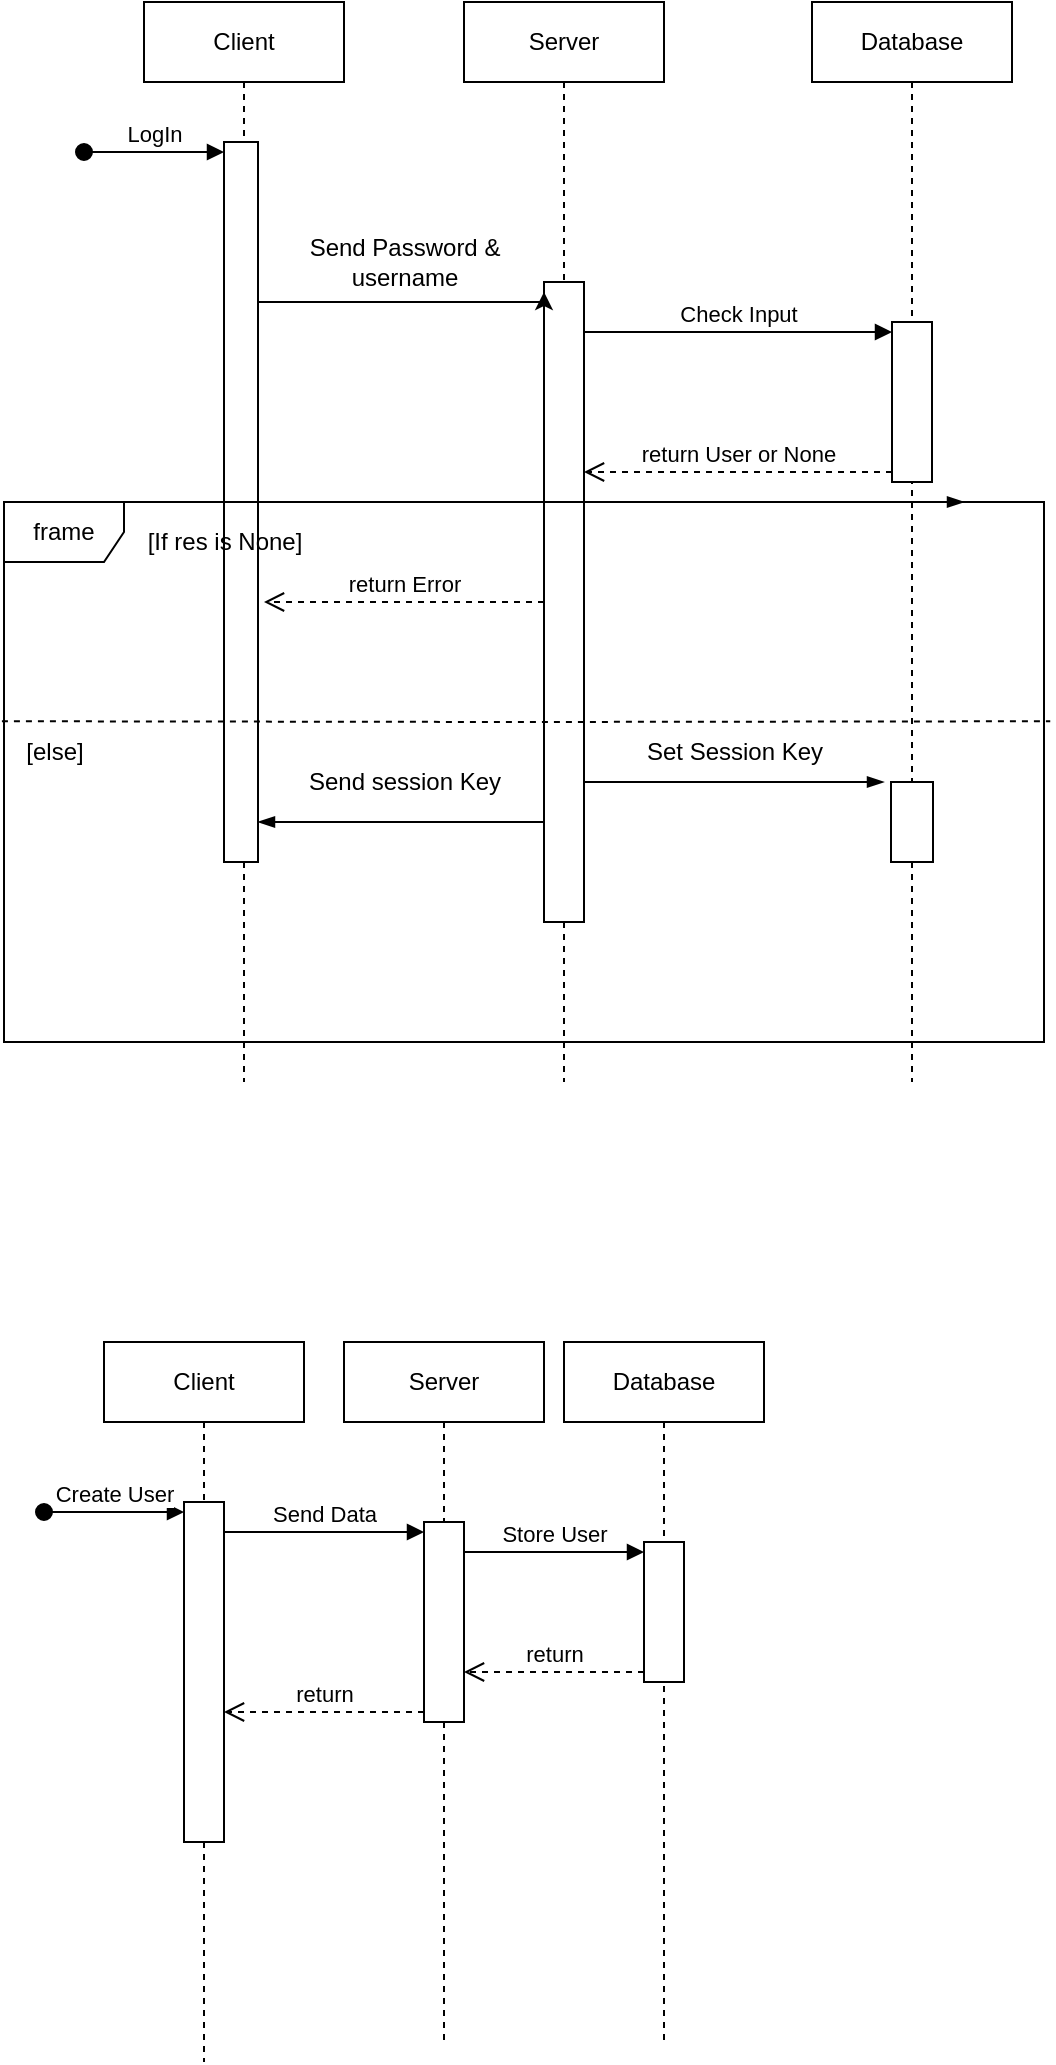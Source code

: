 <mxfile version="24.8.3">
  <diagram name="Seite-1" id="iH3_wTDK2RzRT66gIBCv">
    <mxGraphModel dx="1290" dy="618" grid="1" gridSize="10" guides="1" tooltips="1" connect="1" arrows="1" fold="1" page="1" pageScale="1" pageWidth="827" pageHeight="1169" math="0" shadow="0">
      <root>
        <mxCell id="0" />
        <mxCell id="1" parent="0" />
        <mxCell id="uA-V-xtoLorRQKEx0sOQ-1" value="Client" style="shape=umlLifeline;perimeter=lifelinePerimeter;whiteSpace=wrap;html=1;container=1;dropTarget=0;collapsible=0;recursiveResize=0;outlineConnect=0;portConstraint=eastwest;newEdgeStyle={&quot;edgeStyle&quot;:&quot;elbowEdgeStyle&quot;,&quot;elbow&quot;:&quot;vertical&quot;,&quot;curved&quot;:0,&quot;rounded&quot;:0};" vertex="1" parent="1">
          <mxGeometry x="80" y="180" width="100" height="540" as="geometry" />
        </mxCell>
        <mxCell id="uA-V-xtoLorRQKEx0sOQ-5" value="" style="html=1;points=[[0,0,0,0,5],[0,1,0,0,-5],[1,0,0,0,5],[1,1,0,0,-5]];perimeter=orthogonalPerimeter;outlineConnect=0;targetShapes=umlLifeline;portConstraint=eastwest;newEdgeStyle={&quot;curved&quot;:0,&quot;rounded&quot;:0};" vertex="1" parent="uA-V-xtoLorRQKEx0sOQ-1">
          <mxGeometry x="40" y="70" width="17" height="360" as="geometry" />
        </mxCell>
        <mxCell id="uA-V-xtoLorRQKEx0sOQ-6" value="LogIn" style="html=1;verticalAlign=bottom;startArrow=oval;endArrow=block;startSize=8;curved=0;rounded=0;entryX=0;entryY=0;entryDx=0;entryDy=5;" edge="1" target="uA-V-xtoLorRQKEx0sOQ-5" parent="uA-V-xtoLorRQKEx0sOQ-1">
          <mxGeometry relative="1" as="geometry">
            <mxPoint x="-30" y="75" as="sourcePoint" />
          </mxGeometry>
        </mxCell>
        <mxCell id="uA-V-xtoLorRQKEx0sOQ-2" value="Server" style="shape=umlLifeline;perimeter=lifelinePerimeter;whiteSpace=wrap;html=1;container=1;dropTarget=0;collapsible=0;recursiveResize=0;outlineConnect=0;portConstraint=eastwest;newEdgeStyle={&quot;edgeStyle&quot;:&quot;elbowEdgeStyle&quot;,&quot;elbow&quot;:&quot;vertical&quot;,&quot;curved&quot;:0,&quot;rounded&quot;:0};" vertex="1" parent="1">
          <mxGeometry x="240" y="180" width="100" height="540" as="geometry" />
        </mxCell>
        <mxCell id="uA-V-xtoLorRQKEx0sOQ-7" value="" style="html=1;points=[[0,0,0,0,5],[0,1,0,0,-5],[1,0,0,0,5],[1,1,0,0,-5]];perimeter=orthogonalPerimeter;outlineConnect=0;targetShapes=umlLifeline;portConstraint=eastwest;newEdgeStyle={&quot;curved&quot;:0,&quot;rounded&quot;:0};" vertex="1" parent="uA-V-xtoLorRQKEx0sOQ-2">
          <mxGeometry x="40" y="140" width="20" height="320" as="geometry" />
        </mxCell>
        <mxCell id="uA-V-xtoLorRQKEx0sOQ-9" style="edgeStyle=orthogonalEdgeStyle;rounded=0;orthogonalLoop=1;jettySize=auto;html=1;curved=0;entryX=0;entryY=0;entryDx=0;entryDy=5;entryPerimeter=0;" edge="1" parent="1" source="uA-V-xtoLorRQKEx0sOQ-5" target="uA-V-xtoLorRQKEx0sOQ-7">
          <mxGeometry relative="1" as="geometry">
            <mxPoint x="280" y="325" as="targetPoint" />
            <Array as="points">
              <mxPoint x="280" y="330" />
            </Array>
          </mxGeometry>
        </mxCell>
        <mxCell id="uA-V-xtoLorRQKEx0sOQ-10" value="Send Password &amp;amp;&lt;br&gt;username" style="text;html=1;align=center;verticalAlign=middle;resizable=0;points=[];autosize=1;strokeColor=none;fillColor=none;" vertex="1" parent="1">
          <mxGeometry x="150" y="290" width="120" height="40" as="geometry" />
        </mxCell>
        <mxCell id="uA-V-xtoLorRQKEx0sOQ-12" value="Database" style="shape=umlLifeline;perimeter=lifelinePerimeter;whiteSpace=wrap;html=1;container=1;dropTarget=0;collapsible=0;recursiveResize=0;outlineConnect=0;portConstraint=eastwest;newEdgeStyle={&quot;edgeStyle&quot;:&quot;elbowEdgeStyle&quot;,&quot;elbow&quot;:&quot;vertical&quot;,&quot;curved&quot;:0,&quot;rounded&quot;:0};" vertex="1" parent="1">
          <mxGeometry x="414" y="180" width="100" height="540" as="geometry" />
        </mxCell>
        <mxCell id="uA-V-xtoLorRQKEx0sOQ-14" value="" style="html=1;points=[[0,0,0,0,5],[0,1,0,0,-5],[1,0,0,0,5],[1,1,0,0,-5]];perimeter=orthogonalPerimeter;outlineConnect=0;targetShapes=umlLifeline;portConstraint=eastwest;newEdgeStyle={&quot;curved&quot;:0,&quot;rounded&quot;:0};" vertex="1" parent="uA-V-xtoLorRQKEx0sOQ-12">
          <mxGeometry x="40" y="160" width="20" height="80" as="geometry" />
        </mxCell>
        <mxCell id="uA-V-xtoLorRQKEx0sOQ-15" value="Check Input" style="html=1;verticalAlign=bottom;endArrow=block;curved=0;rounded=0;entryX=0;entryY=0;entryDx=0;entryDy=5;" edge="1" target="uA-V-xtoLorRQKEx0sOQ-14" parent="1" source="uA-V-xtoLorRQKEx0sOQ-7">
          <mxGeometry relative="1" as="geometry">
            <mxPoint x="320" y="345" as="sourcePoint" />
          </mxGeometry>
        </mxCell>
        <mxCell id="uA-V-xtoLorRQKEx0sOQ-16" value="return User or None" style="html=1;verticalAlign=bottom;endArrow=open;dashed=1;endSize=8;curved=0;rounded=0;exitX=0;exitY=1;exitDx=0;exitDy=-5;" edge="1" source="uA-V-xtoLorRQKEx0sOQ-14" parent="1" target="uA-V-xtoLorRQKEx0sOQ-7">
          <mxGeometry relative="1" as="geometry">
            <mxPoint x="320" y="415" as="targetPoint" />
          </mxGeometry>
        </mxCell>
        <mxCell id="uA-V-xtoLorRQKEx0sOQ-17" value="frame" style="shape=umlFrame;whiteSpace=wrap;html=1;pointerEvents=0;" vertex="1" parent="1">
          <mxGeometry x="10" y="430" width="520" height="270" as="geometry" />
        </mxCell>
        <mxCell id="uA-V-xtoLorRQKEx0sOQ-18" value="" style="endArrow=none;dashed=1;html=1;rounded=0;exitX=-0.002;exitY=0.406;exitDx=0;exitDy=0;exitPerimeter=0;entryX=1.006;entryY=0.406;entryDx=0;entryDy=0;entryPerimeter=0;" edge="1" parent="1" source="uA-V-xtoLorRQKEx0sOQ-17" target="uA-V-xtoLorRQKEx0sOQ-17">
          <mxGeometry width="50" height="50" relative="1" as="geometry">
            <mxPoint x="390" y="450" as="sourcePoint" />
            <mxPoint x="440" y="400" as="targetPoint" />
            <Array as="points">
              <mxPoint x="270" y="540" />
            </Array>
          </mxGeometry>
        </mxCell>
        <mxCell id="uA-V-xtoLorRQKEx0sOQ-19" value="" style="edgeStyle=elbowEdgeStyle;fontSize=12;html=1;endArrow=blockThin;endFill=1;rounded=0;" edge="1" parent="1">
          <mxGeometry width="160" relative="1" as="geometry">
            <mxPoint x="330" y="430" as="sourcePoint" />
            <mxPoint x="490" y="430" as="targetPoint" />
          </mxGeometry>
        </mxCell>
        <mxCell id="uA-V-xtoLorRQKEx0sOQ-20" value="return Error" style="html=1;verticalAlign=bottom;endArrow=open;dashed=1;endSize=8;curved=0;rounded=0;" edge="1" parent="1">
          <mxGeometry relative="1" as="geometry">
            <mxPoint x="140" y="480" as="targetPoint" />
            <mxPoint x="280" y="480" as="sourcePoint" />
          </mxGeometry>
        </mxCell>
        <mxCell id="uA-V-xtoLorRQKEx0sOQ-21" value="[If res is None]" style="text;html=1;align=center;verticalAlign=middle;resizable=0;points=[];autosize=1;strokeColor=none;fillColor=none;" vertex="1" parent="1">
          <mxGeometry x="70" y="435" width="100" height="30" as="geometry" />
        </mxCell>
        <mxCell id="uA-V-xtoLorRQKEx0sOQ-22" value="[else]" style="text;html=1;align=center;verticalAlign=middle;resizable=0;points=[];autosize=1;strokeColor=none;fillColor=none;" vertex="1" parent="1">
          <mxGeometry x="10" y="540" width="50" height="30" as="geometry" />
        </mxCell>
        <mxCell id="uA-V-xtoLorRQKEx0sOQ-23" value="" style="html=1;points=[[0,0,0,0,5],[0,1,0,0,-5],[1,0,0,0,5],[1,1,0,0,-5]];perimeter=orthogonalPerimeter;outlineConnect=0;targetShapes=umlLifeline;portConstraint=eastwest;newEdgeStyle={&quot;curved&quot;:0,&quot;rounded&quot;:0};" vertex="1" parent="1">
          <mxGeometry x="453.5" y="570" width="21" height="40" as="geometry" />
        </mxCell>
        <mxCell id="uA-V-xtoLorRQKEx0sOQ-24" value="" style="edgeStyle=elbowEdgeStyle;fontSize=12;html=1;endArrow=blockThin;endFill=1;rounded=0;" edge="1" parent="1">
          <mxGeometry width="160" relative="1" as="geometry">
            <mxPoint x="300" y="570" as="sourcePoint" />
            <mxPoint x="450" y="570" as="targetPoint" />
          </mxGeometry>
        </mxCell>
        <mxCell id="uA-V-xtoLorRQKEx0sOQ-25" value="Set Session Key" style="text;html=1;align=center;verticalAlign=middle;resizable=0;points=[];autosize=1;strokeColor=none;fillColor=none;" vertex="1" parent="1">
          <mxGeometry x="320" y="540" width="110" height="30" as="geometry" />
        </mxCell>
        <mxCell id="uA-V-xtoLorRQKEx0sOQ-26" value="" style="edgeStyle=elbowEdgeStyle;fontSize=12;html=1;endArrow=blockThin;endFill=1;rounded=0;" edge="1" parent="1" target="uA-V-xtoLorRQKEx0sOQ-5">
          <mxGeometry width="160" relative="1" as="geometry">
            <mxPoint x="280" y="590" as="sourcePoint" />
            <mxPoint x="280" y="589.5" as="targetPoint" />
            <Array as="points">
              <mxPoint x="280" y="590" />
            </Array>
          </mxGeometry>
        </mxCell>
        <mxCell id="uA-V-xtoLorRQKEx0sOQ-27" value="Send session Key" style="text;html=1;align=center;verticalAlign=middle;resizable=0;points=[];autosize=1;strokeColor=none;fillColor=none;" vertex="1" parent="1">
          <mxGeometry x="150" y="555" width="120" height="30" as="geometry" />
        </mxCell>
        <mxCell id="uA-V-xtoLorRQKEx0sOQ-31" value="Client" style="shape=umlLifeline;perimeter=lifelinePerimeter;whiteSpace=wrap;html=1;container=1;dropTarget=0;collapsible=0;recursiveResize=0;outlineConnect=0;portConstraint=eastwest;newEdgeStyle={&quot;edgeStyle&quot;:&quot;elbowEdgeStyle&quot;,&quot;elbow&quot;:&quot;vertical&quot;,&quot;curved&quot;:0,&quot;rounded&quot;:0};" vertex="1" parent="1">
          <mxGeometry x="60" y="850" width="100" height="360" as="geometry" />
        </mxCell>
        <mxCell id="uA-V-xtoLorRQKEx0sOQ-33" value="" style="html=1;points=[[0,0,0,0,5],[0,1,0,0,-5],[1,0,0,0,5],[1,1,0,0,-5]];perimeter=orthogonalPerimeter;outlineConnect=0;targetShapes=umlLifeline;portConstraint=eastwest;newEdgeStyle={&quot;curved&quot;:0,&quot;rounded&quot;:0};" vertex="1" parent="uA-V-xtoLorRQKEx0sOQ-31">
          <mxGeometry x="40" y="80" width="20" height="170" as="geometry" />
        </mxCell>
        <mxCell id="uA-V-xtoLorRQKEx0sOQ-34" value="Create User" style="html=1;verticalAlign=bottom;startArrow=oval;endArrow=block;startSize=8;curved=0;rounded=0;entryX=0;entryY=0;entryDx=0;entryDy=5;" edge="1" target="uA-V-xtoLorRQKEx0sOQ-33" parent="uA-V-xtoLorRQKEx0sOQ-31">
          <mxGeometry relative="1" as="geometry">
            <mxPoint x="-30" y="85" as="sourcePoint" />
          </mxGeometry>
        </mxCell>
        <mxCell id="uA-V-xtoLorRQKEx0sOQ-32" value="Server" style="shape=umlLifeline;perimeter=lifelinePerimeter;whiteSpace=wrap;html=1;container=1;dropTarget=0;collapsible=0;recursiveResize=0;outlineConnect=0;portConstraint=eastwest;newEdgeStyle={&quot;edgeStyle&quot;:&quot;elbowEdgeStyle&quot;,&quot;elbow&quot;:&quot;vertical&quot;,&quot;curved&quot;:0,&quot;rounded&quot;:0};" vertex="1" parent="1">
          <mxGeometry x="180" y="850" width="100" height="350" as="geometry" />
        </mxCell>
        <mxCell id="uA-V-xtoLorRQKEx0sOQ-36" value="" style="html=1;points=[[0,0,0,0,5],[0,1,0,0,-5],[1,0,0,0,5],[1,1,0,0,-5]];perimeter=orthogonalPerimeter;outlineConnect=0;targetShapes=umlLifeline;portConstraint=eastwest;newEdgeStyle={&quot;curved&quot;:0,&quot;rounded&quot;:0};" vertex="1" parent="uA-V-xtoLorRQKEx0sOQ-32">
          <mxGeometry x="40" y="90" width="20" height="100" as="geometry" />
        </mxCell>
        <mxCell id="uA-V-xtoLorRQKEx0sOQ-35" value="Database" style="shape=umlLifeline;perimeter=lifelinePerimeter;whiteSpace=wrap;html=1;container=1;dropTarget=0;collapsible=0;recursiveResize=0;outlineConnect=0;portConstraint=eastwest;newEdgeStyle={&quot;edgeStyle&quot;:&quot;elbowEdgeStyle&quot;,&quot;elbow&quot;:&quot;vertical&quot;,&quot;curved&quot;:0,&quot;rounded&quot;:0};" vertex="1" parent="1">
          <mxGeometry x="290" y="850" width="100" height="350" as="geometry" />
        </mxCell>
        <mxCell id="uA-V-xtoLorRQKEx0sOQ-39" value="" style="html=1;points=[[0,0,0,0,5],[0,1,0,0,-5],[1,0,0,0,5],[1,1,0,0,-5]];perimeter=orthogonalPerimeter;outlineConnect=0;targetShapes=umlLifeline;portConstraint=eastwest;newEdgeStyle={&quot;curved&quot;:0,&quot;rounded&quot;:0};" vertex="1" parent="uA-V-xtoLorRQKEx0sOQ-35">
          <mxGeometry x="40" y="100" width="20" height="70" as="geometry" />
        </mxCell>
        <mxCell id="uA-V-xtoLorRQKEx0sOQ-37" value="Send Data" style="html=1;verticalAlign=bottom;endArrow=block;curved=0;rounded=0;entryX=0;entryY=0;entryDx=0;entryDy=5;" edge="1" target="uA-V-xtoLorRQKEx0sOQ-36" parent="1" source="uA-V-xtoLorRQKEx0sOQ-33">
          <mxGeometry relative="1" as="geometry">
            <mxPoint x="160" y="945" as="sourcePoint" />
          </mxGeometry>
        </mxCell>
        <mxCell id="uA-V-xtoLorRQKEx0sOQ-38" value="return" style="html=1;verticalAlign=bottom;endArrow=open;dashed=1;endSize=8;curved=0;rounded=0;exitX=0;exitY=1;exitDx=0;exitDy=-5;" edge="1" source="uA-V-xtoLorRQKEx0sOQ-36" parent="1" target="uA-V-xtoLorRQKEx0sOQ-33">
          <mxGeometry relative="1" as="geometry">
            <mxPoint x="160" y="1015" as="targetPoint" />
          </mxGeometry>
        </mxCell>
        <mxCell id="uA-V-xtoLorRQKEx0sOQ-41" value="return" style="html=1;verticalAlign=bottom;endArrow=open;dashed=1;endSize=8;curved=0;rounded=0;" edge="1" parent="1" target="uA-V-xtoLorRQKEx0sOQ-36">
          <mxGeometry relative="1" as="geometry">
            <mxPoint x="420" y="1025" as="targetPoint" />
            <mxPoint x="330" y="1015" as="sourcePoint" />
          </mxGeometry>
        </mxCell>
        <mxCell id="uA-V-xtoLorRQKEx0sOQ-40" value="Store User" style="html=1;verticalAlign=bottom;endArrow=block;curved=0;rounded=0;" edge="1" parent="1" source="uA-V-xtoLorRQKEx0sOQ-36">
          <mxGeometry relative="1" as="geometry">
            <mxPoint x="420" y="955" as="sourcePoint" />
            <mxPoint x="330" y="955" as="targetPoint" />
          </mxGeometry>
        </mxCell>
      </root>
    </mxGraphModel>
  </diagram>
</mxfile>
